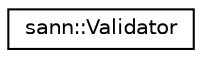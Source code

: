 digraph "Graphical Class Hierarchy"
{
  edge [fontname="Helvetica",fontsize="10",labelfontname="Helvetica",labelfontsize="10"];
  node [fontname="Helvetica",fontsize="10",shape=record];
  rankdir="LR";
  Node0 [label="sann::Validator",height=0.2,width=0.4,color="black", fillcolor="white", style="filled",URL="$classsann_1_1Validator.html"];
}
